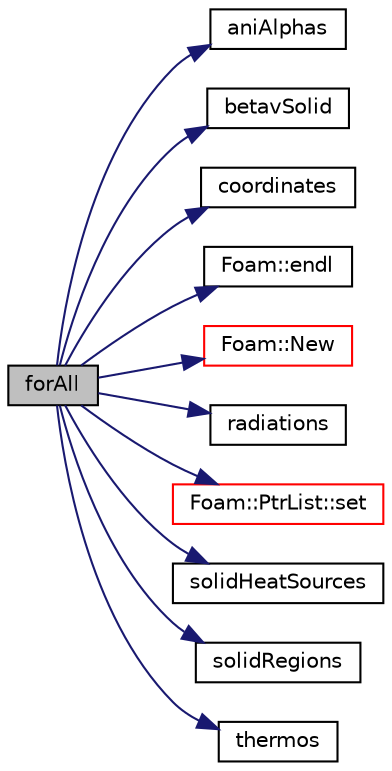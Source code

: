digraph "forAll"
{
  bgcolor="transparent";
  edge [fontname="Helvetica",fontsize="10",labelfontname="Helvetica",labelfontsize="10"];
  node [fontname="Helvetica",fontsize="10",shape=record];
  rankdir="LR";
  Node1 [label="forAll",height=0.2,width=0.4,color="black", fillcolor="grey75", style="filled" fontcolor="black"];
  Node1 -> Node2 [color="midnightblue",fontsize="10",style="solid",fontname="Helvetica"];
  Node2 [label="aniAlphas",height=0.2,width=0.4,color="black",URL="$createSolidFields_8H.html#ac4c8e8227b2ef12b3b60746bc676cb69"];
  Node1 -> Node3 [color="midnightblue",fontsize="10",style="solid",fontname="Helvetica"];
  Node3 [label="betavSolid",height=0.2,width=0.4,color="black",URL="$createSolidFields_8H.html#a01ee0e5fd134c3e0edb6b3aacc1c3459"];
  Node1 -> Node4 [color="midnightblue",fontsize="10",style="solid",fontname="Helvetica"];
  Node4 [label="coordinates",height=0.2,width=0.4,color="black",URL="$createSolidFields_8H.html#a5093c14ad288c80fcbaf359a35adcd4a"];
  Node1 -> Node5 [color="midnightblue",fontsize="10",style="solid",fontname="Helvetica"];
  Node5 [label="Foam::endl",height=0.2,width=0.4,color="black",URL="$namespaceFoam.html#a2db8fe02a0d3909e9351bb4275b23ce4",tooltip="Add newline and flush stream. "];
  Node1 -> Node6 [color="midnightblue",fontsize="10",style="solid",fontname="Helvetica"];
  Node6 [label="Foam::New",height=0.2,width=0.4,color="red",URL="$namespaceFoam.html#a9d62cf14554c95e83f83f14909d9e0ec",tooltip="Global function forwards to reuseTmpDimensionedField::New. "];
  Node1 -> Node7 [color="midnightblue",fontsize="10",style="solid",fontname="Helvetica"];
  Node7 [label="radiations",height=0.2,width=0.4,color="black",URL="$createSolidFields_8H.html#abbd1719e371344d0400d33ef47ff98dc"];
  Node1 -> Node8 [color="midnightblue",fontsize="10",style="solid",fontname="Helvetica"];
  Node8 [label="Foam::PtrList::set",height=0.2,width=0.4,color="red",URL="$classFoam_1_1PtrList.html#a048776ab2f56c864e91eb71a010dcce6",tooltip="Return const pointer to element (if set) or nullptr. "];
  Node1 -> Node9 [color="midnightblue",fontsize="10",style="solid",fontname="Helvetica"];
  Node9 [label="solidHeatSources",height=0.2,width=0.4,color="black",URL="$createSolidFields_8H.html#aa2765eb78c80948fbad70e69b5c09e25"];
  Node1 -> Node10 [color="midnightblue",fontsize="10",style="solid",fontname="Helvetica"];
  Node10 [label="solidRegions",height=0.2,width=0.4,color="black",URL="$createSolidMeshes_8H.html#a5774e5acc622d01813b3cdd01619282c"];
  Node1 -> Node11 [color="midnightblue",fontsize="10",style="solid",fontname="Helvetica"];
  Node11 [label="thermos",height=0.2,width=0.4,color="black",URL="$createSolidFields_8H.html#a0095b9509603fe487629edeaaaa3022f"];
}

